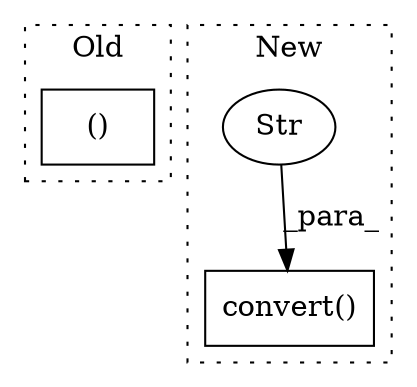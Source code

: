 digraph G {
subgraph cluster0 {
1 [label="()" a="54" s="1497" l="8" shape="box"];
label = "Old";
style="dotted";
}
subgraph cluster1 {
2 [label="convert()" a="75" s="2768,2812" l="39,1" shape="box"];
3 [label="Str" a="66" s="2807" l="5" shape="ellipse"];
label = "New";
style="dotted";
}
3 -> 2 [label="_para_"];
}